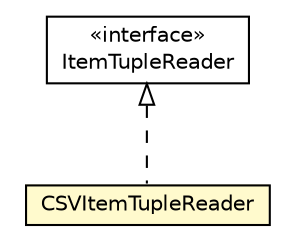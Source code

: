 #!/usr/local/bin/dot
#
# Class diagram 
# Generated by UMLGraph version 5.2 (http://www.umlgraph.org/)
#

digraph G {
	edge [fontname="Helvetica",fontsize=10,labelfontname="Helvetica",labelfontsize=10];
	node [fontname="Helvetica",fontsize=10,shape=plaintext];
	nodesep=0.25;
	ranksep=0.5;
	// com.isnotworking.recfwk.io.CSVItemTupleReader
	c292 [label=<<table title="com.isnotworking.recfwk.io.CSVItemTupleReader" border="0" cellborder="1" cellspacing="0" cellpadding="2" port="p" bgcolor="lemonChiffon" href="./CSVItemTupleReader.html">
		<tr><td><table border="0" cellspacing="0" cellpadding="1">
<tr><td align="center" balign="center"> CSVItemTupleReader </td></tr>
		</table></td></tr>
		</table>>, fontname="Helvetica", fontcolor="black", fontsize=10.0];
	// com.isnotworking.recfwk.model.ItemTupleReader
	c297 [label=<<table title="com.isnotworking.recfwk.model.ItemTupleReader" border="0" cellborder="1" cellspacing="0" cellpadding="2" port="p" href="../model/ItemTupleReader.html">
		<tr><td><table border="0" cellspacing="0" cellpadding="1">
<tr><td align="center" balign="center"> &#171;interface&#187; </td></tr>
<tr><td align="center" balign="center"> ItemTupleReader </td></tr>
		</table></td></tr>
		</table>>, fontname="Helvetica", fontcolor="black", fontsize=10.0];
	//com.isnotworking.recfwk.io.CSVItemTupleReader implements com.isnotworking.recfwk.model.ItemTupleReader
	c297:p -> c292:p [dir=back,arrowtail=empty,style=dashed];
}


